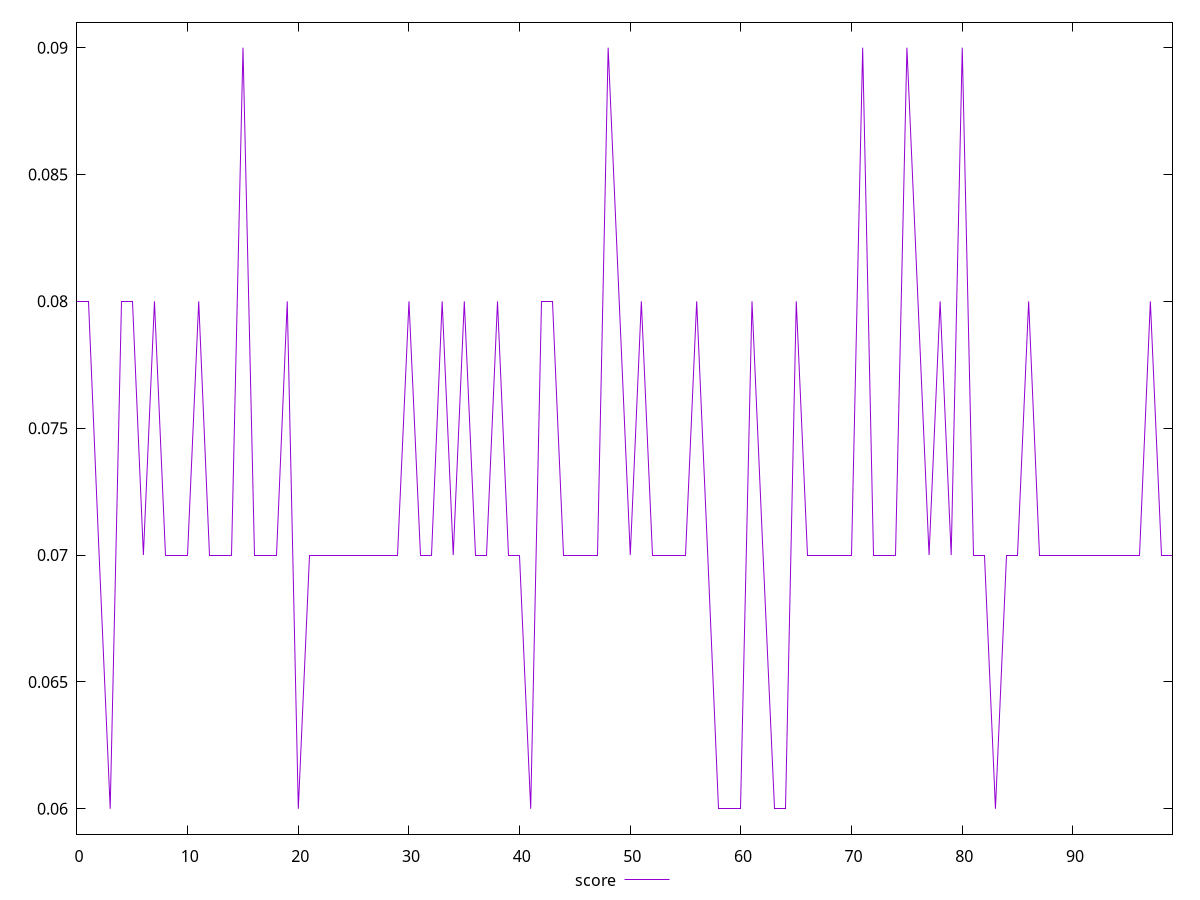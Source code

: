 reset

$score <<EOF
0 0.08
1 0.08
2 0.07
3 0.06
4 0.08
5 0.08
6 0.07
7 0.08
8 0.07
9 0.07
10 0.07
11 0.08
12 0.07
13 0.07
14 0.07
15 0.09
16 0.07
17 0.07
18 0.07
19 0.08
20 0.06
21 0.07
22 0.07
23 0.07
24 0.07
25 0.07
26 0.07
27 0.07
28 0.07
29 0.07
30 0.08
31 0.07
32 0.07
33 0.08
34 0.07
35 0.08
36 0.07
37 0.07
38 0.08
39 0.07
40 0.07
41 0.06
42 0.08
43 0.08
44 0.07
45 0.07
46 0.07
47 0.07
48 0.09
49 0.08
50 0.07
51 0.08
52 0.07
53 0.07
54 0.07
55 0.07
56 0.08
57 0.07
58 0.06
59 0.06
60 0.06
61 0.08
62 0.07
63 0.06
64 0.06
65 0.08
66 0.07
67 0.07
68 0.07
69 0.07
70 0.07
71 0.09
72 0.07
73 0.07
74 0.07
75 0.09
76 0.08
77 0.07
78 0.08
79 0.07
80 0.09
81 0.07
82 0.07
83 0.06
84 0.07
85 0.07
86 0.08
87 0.07
88 0.07
89 0.07
90 0.07
91 0.07
92 0.07
93 0.07
94 0.07
95 0.07
96 0.07
97 0.08
98 0.07
99 0.07
EOF

set key outside below
set xrange [0:99]
set yrange [0.059:0.091]
set trange [0.059:0.091]
set terminal svg size 640, 500 enhanced background rgb 'white'
set output "report/report_00029_2021-02-24T13-36-40.390Z/interactive/samples/astro/score/values.svg"

plot $score title "score" with line

reset
